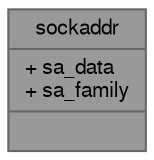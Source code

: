 digraph "sockaddr"
{
 // LATEX_PDF_SIZE
  bgcolor="transparent";
  edge [fontname=FreeSans,fontsize=10,labelfontname=FreeSans,labelfontsize=10];
  node [fontname=FreeSans,fontsize=10,shape=box,height=0.2,width=0.4];
  Node1 [shape=record,label="{sockaddr\n|+ sa_data\l+ sa_family\l|}",height=0.2,width=0.4,color="gray40", fillcolor="grey60", style="filled", fontcolor="black",tooltip="Generic socket address structure."];
}
